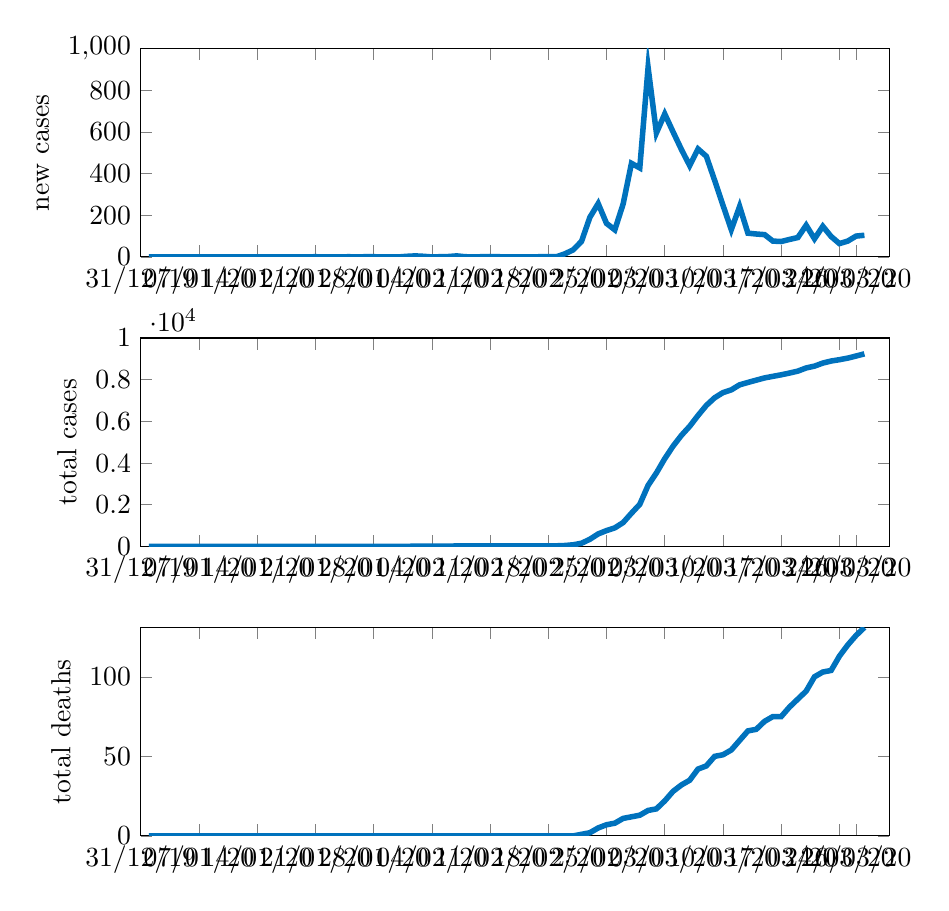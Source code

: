% This file was created by matlab2tikz.
% Minimal pgfplots version: 1.3
%
\definecolor{mycolor1}{rgb}{0.0,0.447,0.741}%
%
\begin{tikzpicture}

\begin{axis}[%
width=9.509cm,
height=2.647cm,
at={(0cm,7.353cm)},
scale only axis,
xmin=0,
xmax=90,
xtick={0,7,14,21,28,35,42,49,56,63,70,77,84,86},
xticklabels={{31/12/19},{07/01/20},{14/01/20},{21/01/20},{28/01/20},{04/02/20},{11/02/20},{18/02/20},{25/02/20},{03/03/20},{10/03/20},{17/03/20},{24/03/20},{26/03/20}},
ymin=0,
ymax=1000,
ylabel={new cases},
legend style={legend cell align=left,align=left,draw=white!15!black}
]
\addplot [color=mycolor1,solid,line width=2.0pt,forget plot]
  table[row sep=crcr]{%
1	0\\
2	0\\
3	0\\
4	0\\
5	0\\
6	0\\
7	0\\
8	0\\
9	0\\
10	0\\
11	0\\
12	0\\
13	0\\
14	0\\
15	0\\
16	0\\
17	0\\
18	0\\
19	0\\
20	0\\
21	1\\
22	0\\
23	0\\
24	0\\
25	1\\
26	0\\
27	1\\
28	1\\
29	0\\
30	0\\
31	0\\
32	3\\
33	5\\
34	3\\
35	0\\
36	1\\
37	2\\
38	5\\
39	1\\
40	0\\
41	1\\
42	2\\
43	1\\
44	0\\
45	0\\
46	0\\
47	0\\
48	1\\
49	1\\
50	1\\
51	15\\
52	34\\
53	75\\
54	190\\
55	256\\
56	161\\
57	130\\
58	254\\
59	449\\
60	427\\
61	909\\
62	595\\
63	686\\
64	600\\
65	516\\
66	438\\
67	518\\
68	483\\
69	367\\
70	248\\
71	131\\
72	242\\
73	114\\
74	110\\
75	107\\
76	76\\
77	74\\
78	84\\
79	93\\
80	152\\
81	87\\
82	147\\
83	98\\
84	64\\
85	76\\
86	100\\
87	104\\
};
\end{axis}

\begin{axis}[%
width=9.509cm,
height=2.647cm,
at={(0cm,0cm)},
scale only axis,
xmin=0,
xmax=90,
xtick={0,7,14,21,28,35,42,49,56,63,70,77,84,86},
xticklabels={{31/12/19},{07/01/20},{14/01/20},{21/01/20},{28/01/20},{04/02/20},{11/02/20},{18/02/20},{25/02/20},{03/03/20},{10/03/20},{17/03/20},{24/03/20},{26/03/20}},
ymin=0,
ymax=131,
ylabel={total deaths},
legend style={legend cell align=left,align=left,draw=white!15!black}
]
\addplot [color=mycolor1,solid,line width=2.0pt,forget plot]
  table[row sep=crcr]{%
1	0\\
2	0\\
3	0\\
4	0\\
5	0\\
6	0\\
7	0\\
8	0\\
9	0\\
10	0\\
11	0\\
12	0\\
13	0\\
14	0\\
15	0\\
16	0\\
17	0\\
18	0\\
19	0\\
20	0\\
21	0\\
22	0\\
23	0\\
24	0\\
25	0\\
26	0\\
27	0\\
28	0\\
29	0\\
30	0\\
31	0\\
32	0\\
33	0\\
34	0\\
35	0\\
36	0\\
37	0\\
38	0\\
39	0\\
40	0\\
41	0\\
42	0\\
43	0\\
44	0\\
45	0\\
46	0\\
47	0\\
48	0\\
49	0\\
50	0\\
51	0\\
52	0\\
53	1\\
54	2\\
55	5\\
56	7\\
57	8\\
58	11\\
59	12\\
60	13\\
61	16\\
62	17\\
63	22\\
64	28\\
65	32\\
66	35\\
67	42\\
68	44\\
69	50\\
70	51\\
71	54\\
72	60\\
73	66\\
74	67\\
75	72\\
76	75\\
77	75\\
78	81\\
79	86\\
80	91\\
81	100\\
82	103\\
83	104\\
84	113\\
85	120\\
86	126\\
87	131\\
};
\end{axis}

\begin{axis}[%
width=9.509cm,
height=2.647cm,
at={(0cm,3.676cm)},
scale only axis,
xmin=0,
xmax=90,
xtick={0,7,14,21,28,35,42,49,56,63,70,77,84,86},
xticklabels={{31/12/19},{07/01/20},{14/01/20},{21/01/20},{28/01/20},{04/02/20},{11/02/20},{18/02/20},{25/02/20},{03/03/20},{10/03/20},{17/03/20},{24/03/20},{26/03/20}},
ymin=0,
ymax=10000,
ylabel={total cases},
legend style={legend cell align=left,align=left,draw=white!15!black}
]
\addplot [color=mycolor1,solid,line width=2.0pt,forget plot]
  table[row sep=crcr]{%
1	0\\
2	0\\
3	0\\
4	0\\
5	0\\
6	0\\
7	0\\
8	0\\
9	0\\
10	0\\
11	0\\
12	0\\
13	0\\
14	0\\
15	0\\
16	0\\
17	0\\
18	0\\
19	0\\
20	0\\
21	1\\
22	1\\
23	1\\
24	1\\
25	2\\
26	2\\
27	3\\
28	4\\
29	4\\
30	4\\
31	4\\
32	7\\
33	12\\
34	15\\
35	15\\
36	16\\
37	18\\
38	23\\
39	24\\
40	24\\
41	25\\
42	27\\
43	28\\
44	28\\
45	28\\
46	28\\
47	28\\
48	29\\
49	30\\
50	31\\
51	46\\
52	80\\
53	155\\
54	345\\
55	601\\
56	762\\
57	892\\
58	1146\\
59	1595\\
60	2022\\
61	2931\\
62	3526\\
63	4212\\
64	4812\\
65	5328\\
66	5766\\
67	6284\\
68	6767\\
69	7134\\
70	7382\\
71	7513\\
72	7755\\
73	7869\\
74	7979\\
75	8086\\
76	8162\\
77	8236\\
78	8320\\
79	8413\\
80	8565\\
81	8652\\
82	8799\\
83	8897\\
84	8961\\
85	9037\\
86	9137\\
87	9241\\
};
\end{axis}
\end{tikzpicture}%
